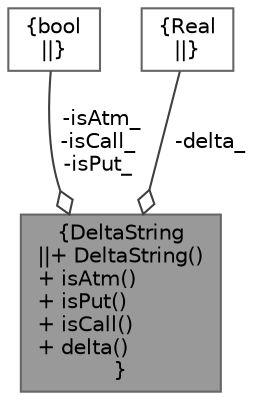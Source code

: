digraph "DeltaString"
{
 // INTERACTIVE_SVG=YES
 // LATEX_PDF_SIZE
  bgcolor="transparent";
  edge [fontname=Helvetica,fontsize=10,labelfontname=Helvetica,labelfontsize=10];
  node [fontname=Helvetica,fontsize=10,shape=box,height=0.2,width=0.4];
  Node1 [label="{DeltaString\n||+ DeltaString()\l+ isAtm()\l+ isPut()\l+ isCall()\l+ delta()\l}",height=0.2,width=0.4,color="gray40", fillcolor="grey60", style="filled", fontcolor="black",tooltip="Utility class for handling delta strings ATM, 10P, 25C, ... used e.g. for FX Surfaces."];
  Node2 -> Node1 [color="grey25",style="solid",label=" -isAtm_\n-isCall_\n-isPut_" ,arrowhead="odiamond"];
  Node2 [label="{bool\n||}",height=0.2,width=0.4,color="gray40", fillcolor="white", style="filled",URL="$classbool.html",tooltip=" "];
  Node3 -> Node1 [color="grey25",style="solid",label=" -delta_" ,arrowhead="odiamond"];
  Node3 [label="{Real\n||}",height=0.2,width=0.4,color="gray40", fillcolor="white", style="filled",tooltip=" "];
}
